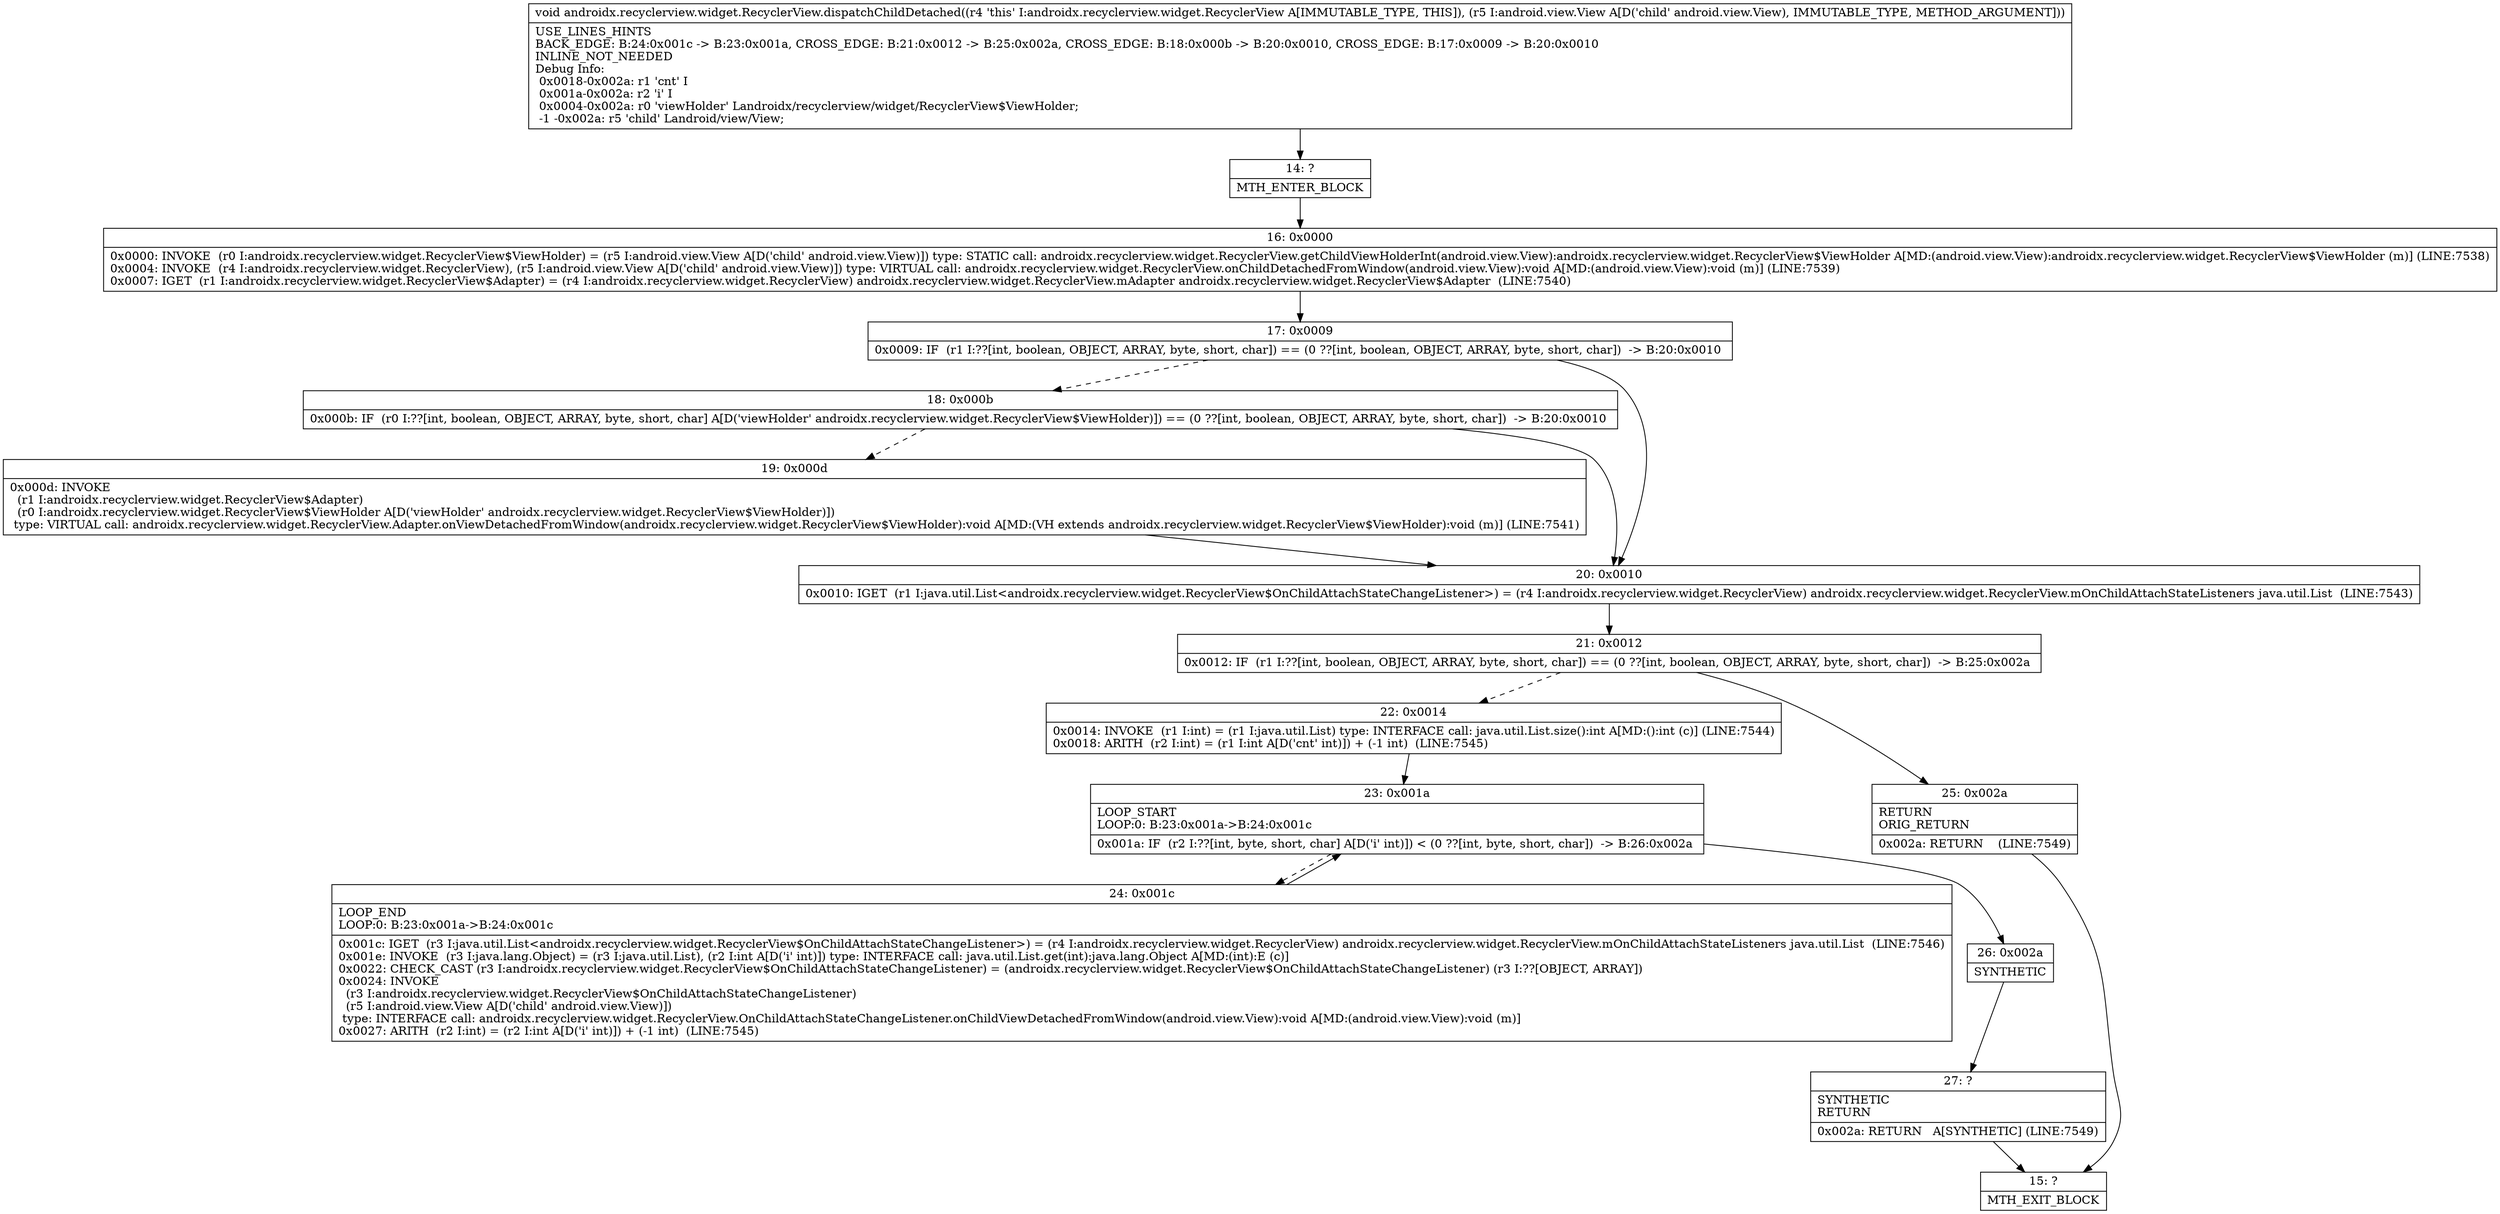 digraph "CFG forandroidx.recyclerview.widget.RecyclerView.dispatchChildDetached(Landroid\/view\/View;)V" {
Node_14 [shape=record,label="{14\:\ ?|MTH_ENTER_BLOCK\l}"];
Node_16 [shape=record,label="{16\:\ 0x0000|0x0000: INVOKE  (r0 I:androidx.recyclerview.widget.RecyclerView$ViewHolder) = (r5 I:android.view.View A[D('child' android.view.View)]) type: STATIC call: androidx.recyclerview.widget.RecyclerView.getChildViewHolderInt(android.view.View):androidx.recyclerview.widget.RecyclerView$ViewHolder A[MD:(android.view.View):androidx.recyclerview.widget.RecyclerView$ViewHolder (m)] (LINE:7538)\l0x0004: INVOKE  (r4 I:androidx.recyclerview.widget.RecyclerView), (r5 I:android.view.View A[D('child' android.view.View)]) type: VIRTUAL call: androidx.recyclerview.widget.RecyclerView.onChildDetachedFromWindow(android.view.View):void A[MD:(android.view.View):void (m)] (LINE:7539)\l0x0007: IGET  (r1 I:androidx.recyclerview.widget.RecyclerView$Adapter) = (r4 I:androidx.recyclerview.widget.RecyclerView) androidx.recyclerview.widget.RecyclerView.mAdapter androidx.recyclerview.widget.RecyclerView$Adapter  (LINE:7540)\l}"];
Node_17 [shape=record,label="{17\:\ 0x0009|0x0009: IF  (r1 I:??[int, boolean, OBJECT, ARRAY, byte, short, char]) == (0 ??[int, boolean, OBJECT, ARRAY, byte, short, char])  \-\> B:20:0x0010 \l}"];
Node_18 [shape=record,label="{18\:\ 0x000b|0x000b: IF  (r0 I:??[int, boolean, OBJECT, ARRAY, byte, short, char] A[D('viewHolder' androidx.recyclerview.widget.RecyclerView$ViewHolder)]) == (0 ??[int, boolean, OBJECT, ARRAY, byte, short, char])  \-\> B:20:0x0010 \l}"];
Node_19 [shape=record,label="{19\:\ 0x000d|0x000d: INVOKE  \l  (r1 I:androidx.recyclerview.widget.RecyclerView$Adapter)\l  (r0 I:androidx.recyclerview.widget.RecyclerView$ViewHolder A[D('viewHolder' androidx.recyclerview.widget.RecyclerView$ViewHolder)])\l type: VIRTUAL call: androidx.recyclerview.widget.RecyclerView.Adapter.onViewDetachedFromWindow(androidx.recyclerview.widget.RecyclerView$ViewHolder):void A[MD:(VH extends androidx.recyclerview.widget.RecyclerView$ViewHolder):void (m)] (LINE:7541)\l}"];
Node_20 [shape=record,label="{20\:\ 0x0010|0x0010: IGET  (r1 I:java.util.List\<androidx.recyclerview.widget.RecyclerView$OnChildAttachStateChangeListener\>) = (r4 I:androidx.recyclerview.widget.RecyclerView) androidx.recyclerview.widget.RecyclerView.mOnChildAttachStateListeners java.util.List  (LINE:7543)\l}"];
Node_21 [shape=record,label="{21\:\ 0x0012|0x0012: IF  (r1 I:??[int, boolean, OBJECT, ARRAY, byte, short, char]) == (0 ??[int, boolean, OBJECT, ARRAY, byte, short, char])  \-\> B:25:0x002a \l}"];
Node_22 [shape=record,label="{22\:\ 0x0014|0x0014: INVOKE  (r1 I:int) = (r1 I:java.util.List) type: INTERFACE call: java.util.List.size():int A[MD:():int (c)] (LINE:7544)\l0x0018: ARITH  (r2 I:int) = (r1 I:int A[D('cnt' int)]) + (\-1 int)  (LINE:7545)\l}"];
Node_23 [shape=record,label="{23\:\ 0x001a|LOOP_START\lLOOP:0: B:23:0x001a\-\>B:24:0x001c\l|0x001a: IF  (r2 I:??[int, byte, short, char] A[D('i' int)]) \< (0 ??[int, byte, short, char])  \-\> B:26:0x002a \l}"];
Node_24 [shape=record,label="{24\:\ 0x001c|LOOP_END\lLOOP:0: B:23:0x001a\-\>B:24:0x001c\l|0x001c: IGET  (r3 I:java.util.List\<androidx.recyclerview.widget.RecyclerView$OnChildAttachStateChangeListener\>) = (r4 I:androidx.recyclerview.widget.RecyclerView) androidx.recyclerview.widget.RecyclerView.mOnChildAttachStateListeners java.util.List  (LINE:7546)\l0x001e: INVOKE  (r3 I:java.lang.Object) = (r3 I:java.util.List), (r2 I:int A[D('i' int)]) type: INTERFACE call: java.util.List.get(int):java.lang.Object A[MD:(int):E (c)]\l0x0022: CHECK_CAST (r3 I:androidx.recyclerview.widget.RecyclerView$OnChildAttachStateChangeListener) = (androidx.recyclerview.widget.RecyclerView$OnChildAttachStateChangeListener) (r3 I:??[OBJECT, ARRAY]) \l0x0024: INVOKE  \l  (r3 I:androidx.recyclerview.widget.RecyclerView$OnChildAttachStateChangeListener)\l  (r5 I:android.view.View A[D('child' android.view.View)])\l type: INTERFACE call: androidx.recyclerview.widget.RecyclerView.OnChildAttachStateChangeListener.onChildViewDetachedFromWindow(android.view.View):void A[MD:(android.view.View):void (m)]\l0x0027: ARITH  (r2 I:int) = (r2 I:int A[D('i' int)]) + (\-1 int)  (LINE:7545)\l}"];
Node_26 [shape=record,label="{26\:\ 0x002a|SYNTHETIC\l}"];
Node_27 [shape=record,label="{27\:\ ?|SYNTHETIC\lRETURN\l|0x002a: RETURN   A[SYNTHETIC] (LINE:7549)\l}"];
Node_15 [shape=record,label="{15\:\ ?|MTH_EXIT_BLOCK\l}"];
Node_25 [shape=record,label="{25\:\ 0x002a|RETURN\lORIG_RETURN\l|0x002a: RETURN    (LINE:7549)\l}"];
MethodNode[shape=record,label="{void androidx.recyclerview.widget.RecyclerView.dispatchChildDetached((r4 'this' I:androidx.recyclerview.widget.RecyclerView A[IMMUTABLE_TYPE, THIS]), (r5 I:android.view.View A[D('child' android.view.View), IMMUTABLE_TYPE, METHOD_ARGUMENT]))  | USE_LINES_HINTS\lBACK_EDGE: B:24:0x001c \-\> B:23:0x001a, CROSS_EDGE: B:21:0x0012 \-\> B:25:0x002a, CROSS_EDGE: B:18:0x000b \-\> B:20:0x0010, CROSS_EDGE: B:17:0x0009 \-\> B:20:0x0010\lINLINE_NOT_NEEDED\lDebug Info:\l  0x0018\-0x002a: r1 'cnt' I\l  0x001a\-0x002a: r2 'i' I\l  0x0004\-0x002a: r0 'viewHolder' Landroidx\/recyclerview\/widget\/RecyclerView$ViewHolder;\l  \-1 \-0x002a: r5 'child' Landroid\/view\/View;\l}"];
MethodNode -> Node_14;Node_14 -> Node_16;
Node_16 -> Node_17;
Node_17 -> Node_18[style=dashed];
Node_17 -> Node_20;
Node_18 -> Node_19[style=dashed];
Node_18 -> Node_20;
Node_19 -> Node_20;
Node_20 -> Node_21;
Node_21 -> Node_22[style=dashed];
Node_21 -> Node_25;
Node_22 -> Node_23;
Node_23 -> Node_24[style=dashed];
Node_23 -> Node_26;
Node_24 -> Node_23;
Node_26 -> Node_27;
Node_27 -> Node_15;
Node_25 -> Node_15;
}

